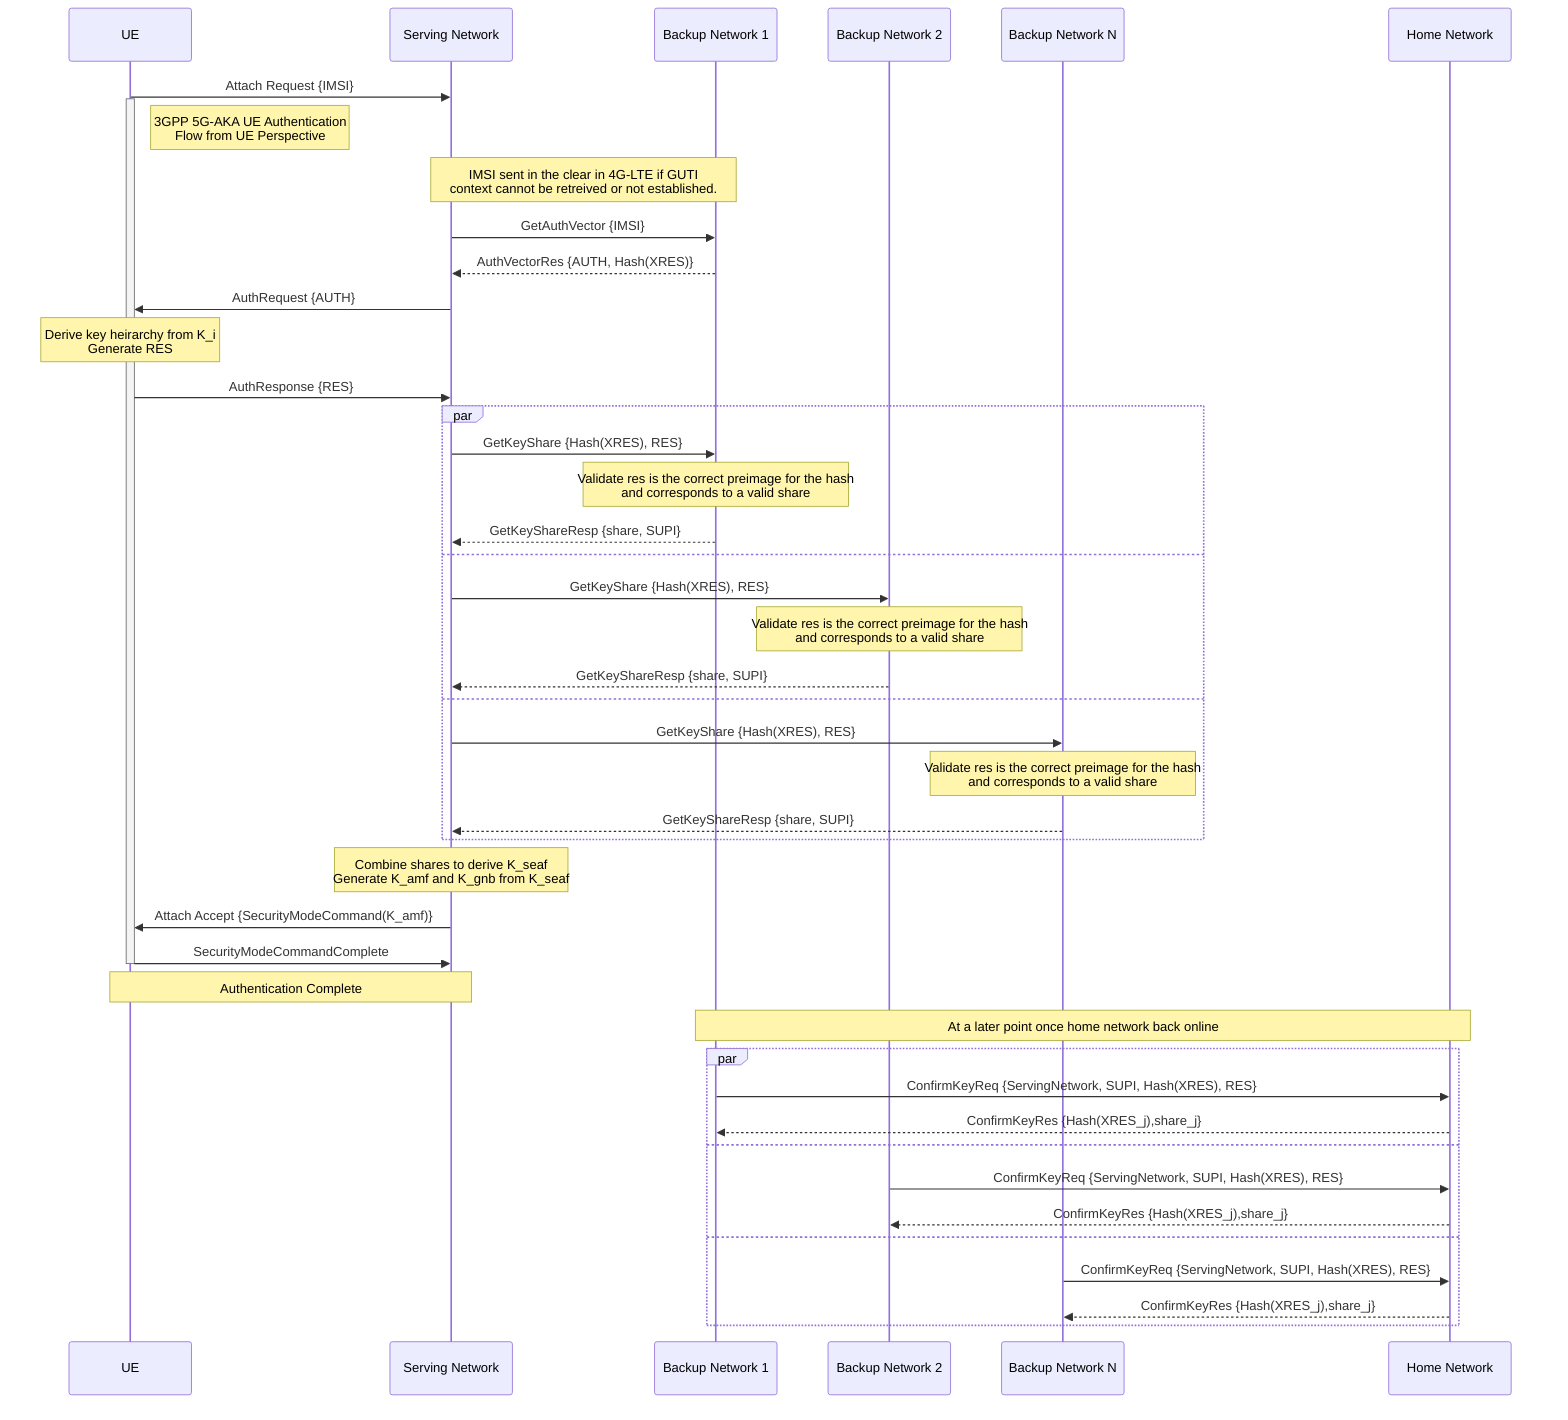 sequenceDiagram
%% @config(./diagram-config.json)
    participant UE
    participant SN as Serving Network
    participant BN as Backup Network 1
    participant BNB as Backup Network 2
    participant BNC as Backup Network N
    participant HN as Home Network
    UE->>SN: Attach Request {IMSI}
    activate UE
    Note right of UE: 3GPP 5G-AKA UE Authentication<br/>Flow from UE Perspective
    Note over SN,BN: IMSI sent in the clear in 4G-LTE if GUTI<br/> context cannot be retreived or not established.
    SN->>BN: GetAuthVector {IMSI}

    BN-->>SN: AuthVectorRes {AUTH, Hash(XRES)}
    SN->>UE: AuthRequest {AUTH}
    Note over UE: Derive key heirarchy from K_i <br/> Generate RES
    UE->>SN: AuthResponse {RES}

    Par
        SN->>BN: GetKeyShare {Hash(XRES), RES}
        Note over BN: Validate res is the correct preimage for the hash<br/> and corresponds to a valid share
        BN-->>SN: GetKeyShareResp {share, SUPI}
    and
        SN->>BNB: GetKeyShare {Hash(XRES), RES}
        Note over BNB: Validate res is the correct preimage for the hash<br/> and corresponds to a valid share
        BNB-->>SN: GetKeyShareResp {share, SUPI}
    and
        SN->>BNC: GetKeyShare {Hash(XRES), RES}
        Note over BNC: Validate res is the correct preimage for the hash<br/> and corresponds to a valid share
        BNC-->>SN: GetKeyShareResp {share, SUPI}
    end

    Note over SN: Combine shares to derive K_seaf <br/> Generate K_amf and K_gnb from K_seaf
    SN->>UE: Attach Accept {SecurityModeCommand(K_amf)}
    UE->>SN: SecurityModeCommandComplete
    deactivate UE
    Note over UE,SN: Authentication Complete

    Note over BN,HN: At a later point once home network back online
    Par
        BN->>HN: ConfirmKeyReq {ServingNetwork, SUPI, Hash(XRES), RES}
        HN-->>BN: ConfirmKeyRes {Hash(XRES_j),share_j}
    and
        BNB->>HN: ConfirmKeyReq {ServingNetwork, SUPI, Hash(XRES), RES}
        HN-->>BNB: ConfirmKeyRes {Hash(XRES_j),share_j}
    and
        BNC->>HN: ConfirmKeyReq {ServingNetwork, SUPI, Hash(XRES), RES}
        HN-->>BNC: ConfirmKeyRes {Hash(XRES_j),share_j}
    end